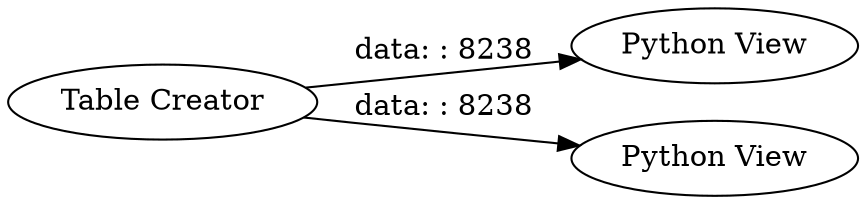 digraph {
	"5816224203379609020_4" [label="Python View"]
	"5816224203379609020_7" [label="Python View"]
	"5816224203379609020_2" [label="Table Creator"]
	"5816224203379609020_2" -> "5816224203379609020_4" [label="data: : 8238"]
	"5816224203379609020_2" -> "5816224203379609020_7" [label="data: : 8238"]
	rankdir=LR
}
